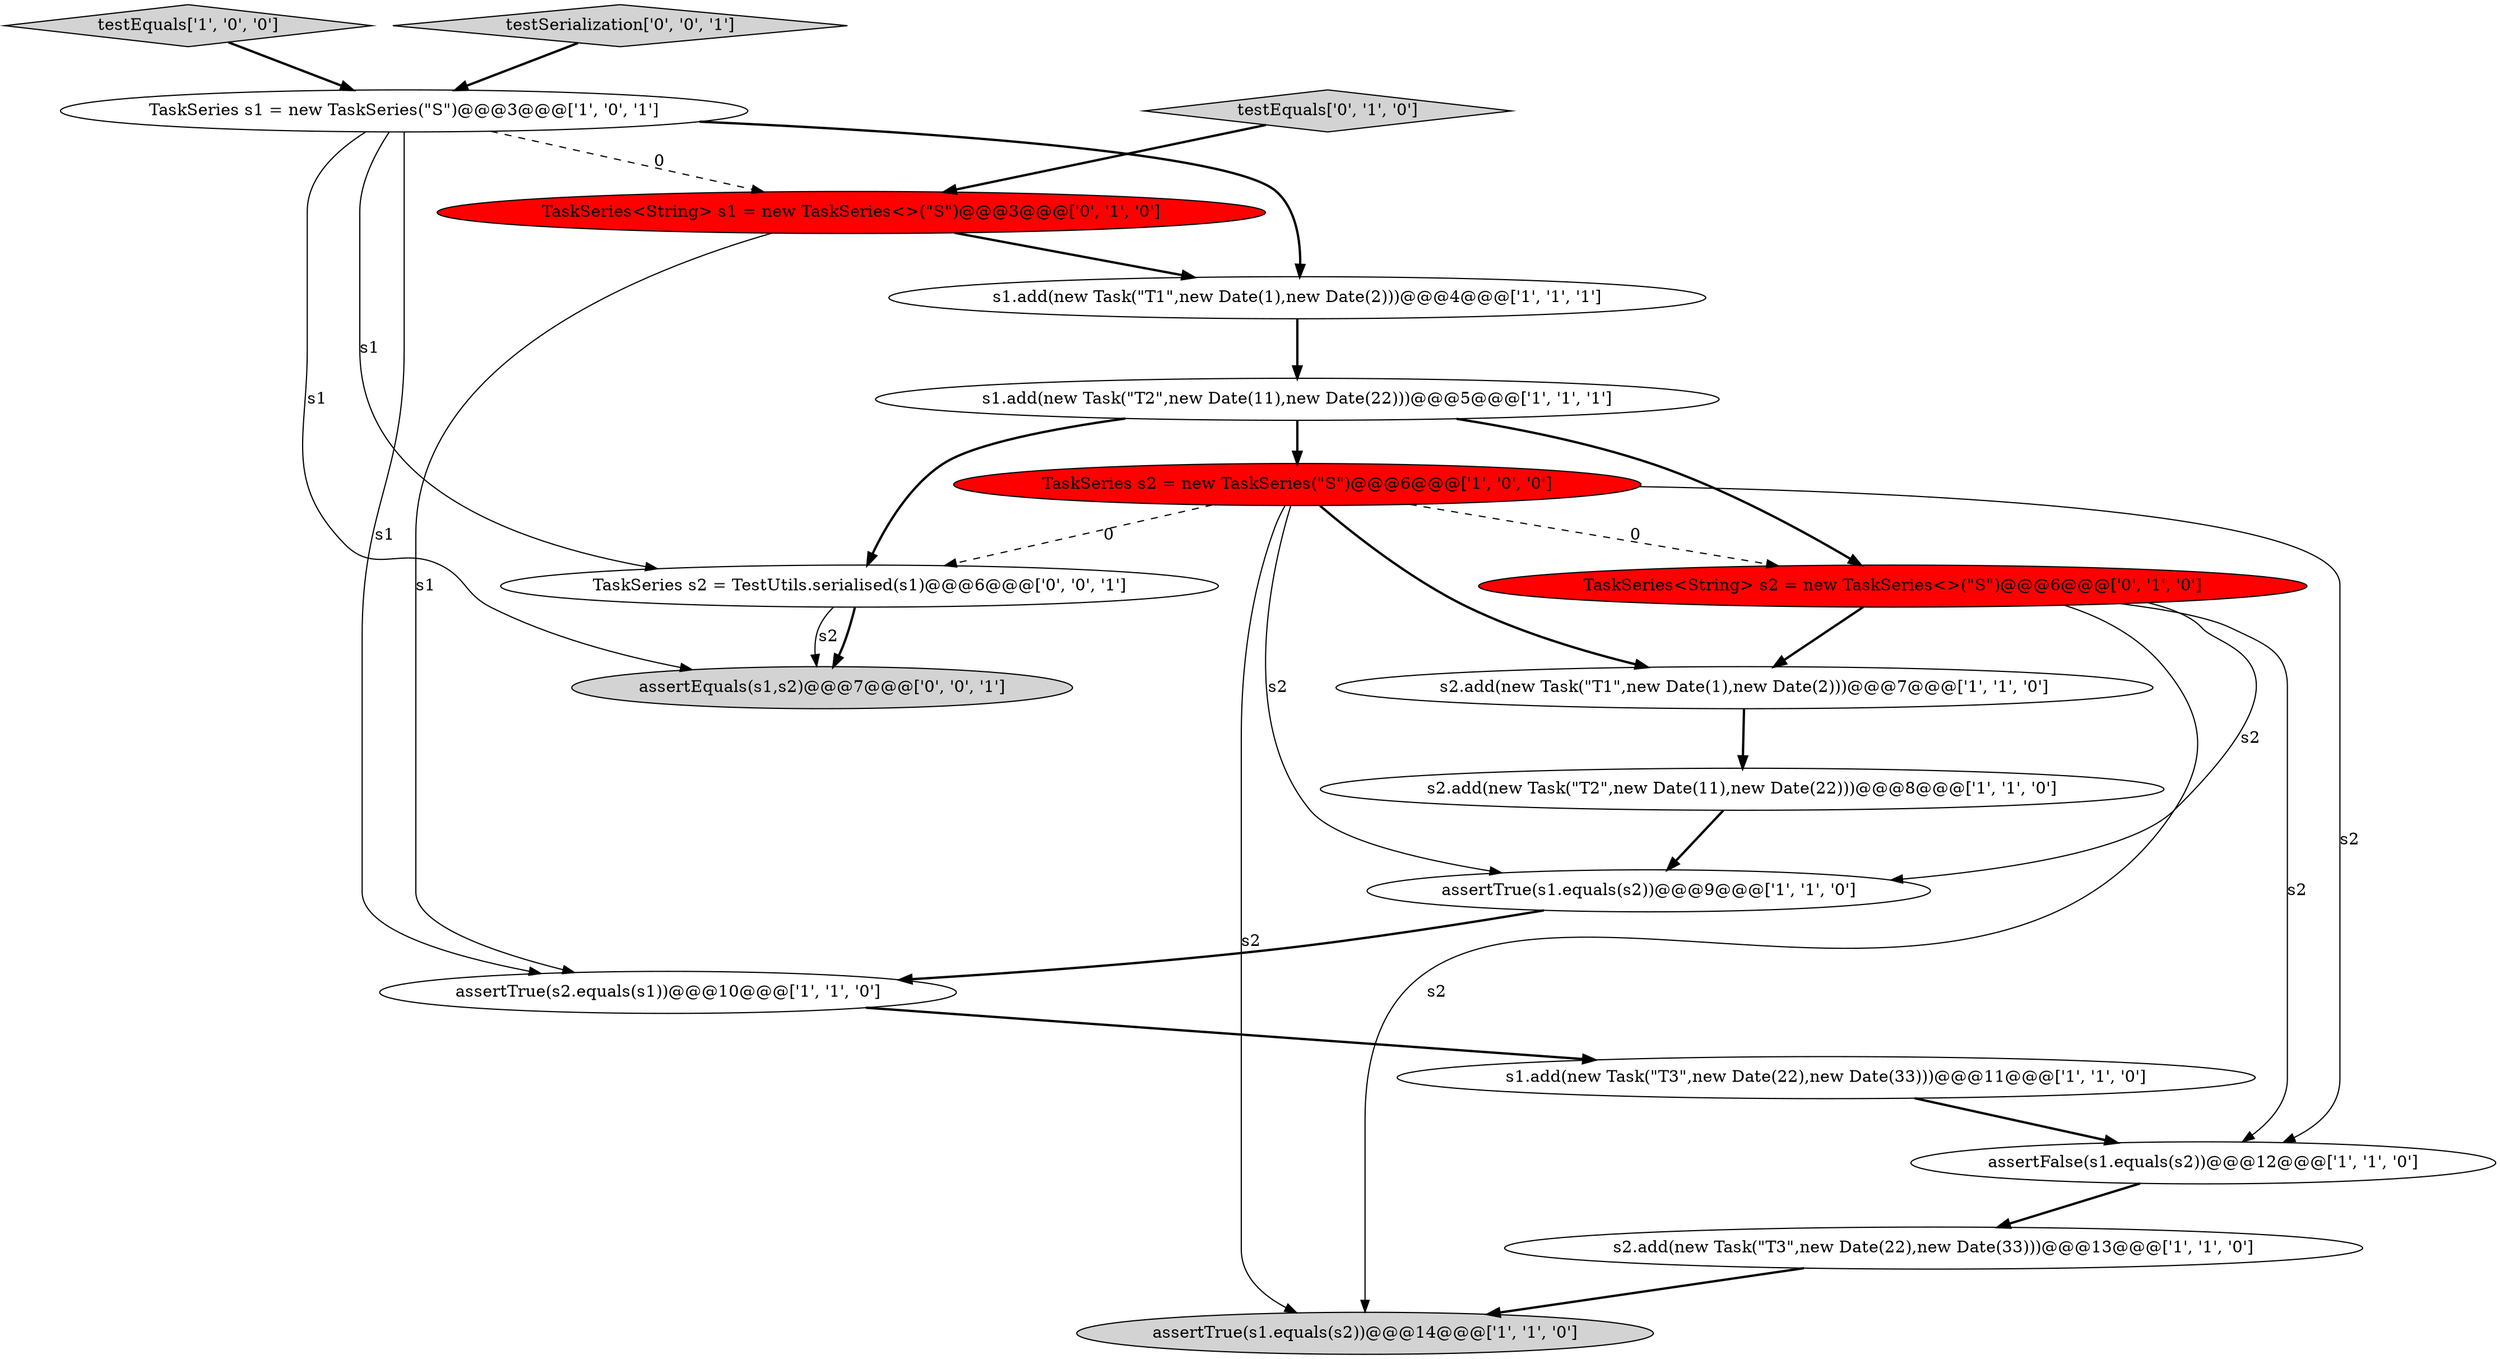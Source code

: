 digraph {
9 [style = filled, label = "s1.add(new Task(\"T1\",new Date(1),new Date(2)))@@@4@@@['1', '1', '1']", fillcolor = white, shape = ellipse image = "AAA0AAABBB1BBB"];
17 [style = filled, label = "TaskSeries s2 = TestUtils.serialised(s1)@@@6@@@['0', '0', '1']", fillcolor = white, shape = ellipse image = "AAA0AAABBB3BBB"];
10 [style = filled, label = "s1.add(new Task(\"T2\",new Date(11),new Date(22)))@@@5@@@['1', '1', '1']", fillcolor = white, shape = ellipse image = "AAA0AAABBB1BBB"];
4 [style = filled, label = "testEquals['1', '0', '0']", fillcolor = lightgray, shape = diamond image = "AAA0AAABBB1BBB"];
11 [style = filled, label = "assertTrue(s1.equals(s2))@@@9@@@['1', '1', '0']", fillcolor = white, shape = ellipse image = "AAA0AAABBB1BBB"];
1 [style = filled, label = "assertTrue(s1.equals(s2))@@@14@@@['1', '1', '0']", fillcolor = lightgray, shape = ellipse image = "AAA0AAABBB1BBB"];
3 [style = filled, label = "TaskSeries s1 = new TaskSeries(\"S\")@@@3@@@['1', '0', '1']", fillcolor = white, shape = ellipse image = "AAA0AAABBB1BBB"];
15 [style = filled, label = "TaskSeries<String> s1 = new TaskSeries<>(\"S\")@@@3@@@['0', '1', '0']", fillcolor = red, shape = ellipse image = "AAA1AAABBB2BBB"];
16 [style = filled, label = "assertEquals(s1,s2)@@@7@@@['0', '0', '1']", fillcolor = lightgray, shape = ellipse image = "AAA0AAABBB3BBB"];
8 [style = filled, label = "s2.add(new Task(\"T1\",new Date(1),new Date(2)))@@@7@@@['1', '1', '0']", fillcolor = white, shape = ellipse image = "AAA0AAABBB1BBB"];
18 [style = filled, label = "testSerialization['0', '0', '1']", fillcolor = lightgray, shape = diamond image = "AAA0AAABBB3BBB"];
2 [style = filled, label = "assertFalse(s1.equals(s2))@@@12@@@['1', '1', '0']", fillcolor = white, shape = ellipse image = "AAA0AAABBB1BBB"];
13 [style = filled, label = "testEquals['0', '1', '0']", fillcolor = lightgray, shape = diamond image = "AAA0AAABBB2BBB"];
0 [style = filled, label = "s1.add(new Task(\"T3\",new Date(22),new Date(33)))@@@11@@@['1', '1', '0']", fillcolor = white, shape = ellipse image = "AAA0AAABBB1BBB"];
12 [style = filled, label = "s2.add(new Task(\"T3\",new Date(22),new Date(33)))@@@13@@@['1', '1', '0']", fillcolor = white, shape = ellipse image = "AAA0AAABBB1BBB"];
7 [style = filled, label = "assertTrue(s2.equals(s1))@@@10@@@['1', '1', '0']", fillcolor = white, shape = ellipse image = "AAA0AAABBB1BBB"];
6 [style = filled, label = "TaskSeries s2 = new TaskSeries(\"S\")@@@6@@@['1', '0', '0']", fillcolor = red, shape = ellipse image = "AAA1AAABBB1BBB"];
14 [style = filled, label = "TaskSeries<String> s2 = new TaskSeries<>(\"S\")@@@6@@@['0', '1', '0']", fillcolor = red, shape = ellipse image = "AAA1AAABBB2BBB"];
5 [style = filled, label = "s2.add(new Task(\"T2\",new Date(11),new Date(22)))@@@8@@@['1', '1', '0']", fillcolor = white, shape = ellipse image = "AAA0AAABBB1BBB"];
4->3 [style = bold, label=""];
18->3 [style = bold, label=""];
10->14 [style = bold, label=""];
0->2 [style = bold, label=""];
3->7 [style = solid, label="s1"];
7->0 [style = bold, label=""];
10->17 [style = bold, label=""];
6->17 [style = dashed, label="0"];
3->17 [style = solid, label="s1"];
9->10 [style = bold, label=""];
6->14 [style = dashed, label="0"];
12->1 [style = bold, label=""];
6->2 [style = solid, label="s2"];
10->6 [style = bold, label=""];
2->12 [style = bold, label=""];
3->9 [style = bold, label=""];
6->11 [style = solid, label="s2"];
14->11 [style = solid, label="s2"];
8->5 [style = bold, label=""];
15->9 [style = bold, label=""];
6->8 [style = bold, label=""];
14->2 [style = solid, label="s2"];
14->1 [style = solid, label="s2"];
6->1 [style = solid, label="s2"];
3->15 [style = dashed, label="0"];
5->11 [style = bold, label=""];
14->8 [style = bold, label=""];
13->15 [style = bold, label=""];
15->7 [style = solid, label="s1"];
3->16 [style = solid, label="s1"];
11->7 [style = bold, label=""];
17->16 [style = bold, label=""];
17->16 [style = solid, label="s2"];
}
